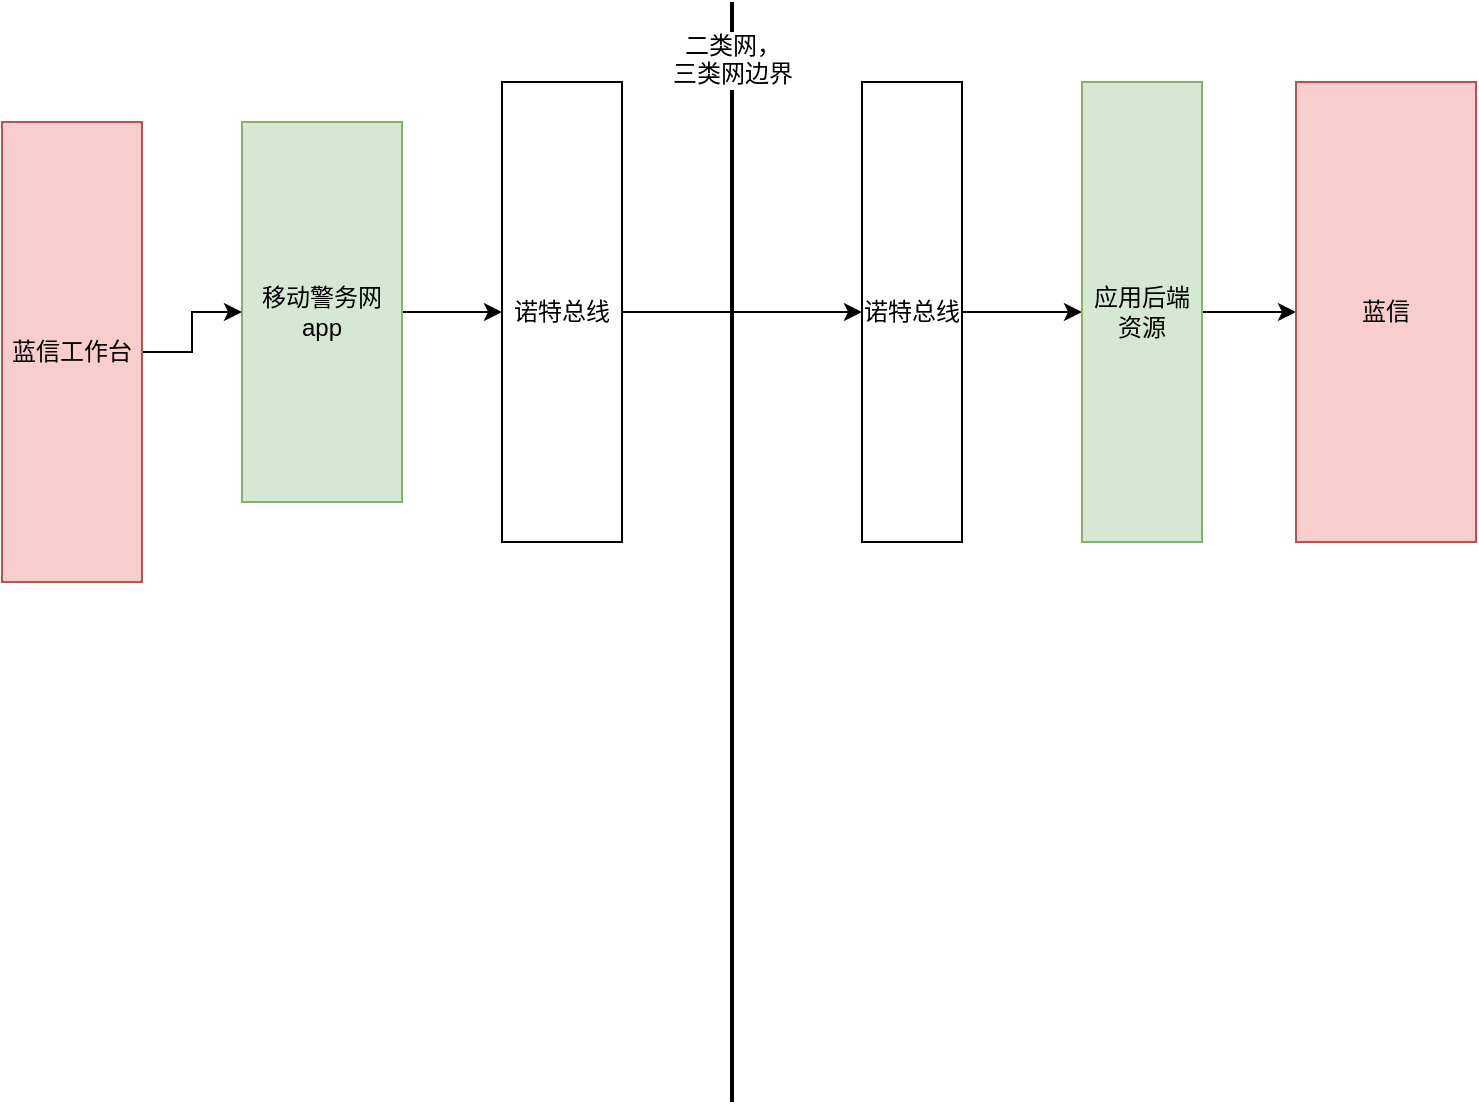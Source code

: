<mxfile version="13.8.0" type="github">
  <diagram id="v87uAr-3PgzYfvqMpKA_" name="Page-1">
    <mxGraphModel dx="1242" dy="672" grid="1" gridSize="10" guides="1" tooltips="1" connect="1" arrows="1" fold="1" page="1" pageScale="1" pageWidth="827" pageHeight="1169" math="0" shadow="0">
      <root>
        <mxCell id="0" />
        <mxCell id="1" parent="0" />
        <mxCell id="WR_h59PlAC_kSV7P3UoJ-6" style="edgeStyle=orthogonalEdgeStyle;rounded=0;orthogonalLoop=1;jettySize=auto;html=1;" parent="1" source="WR_h59PlAC_kSV7P3UoJ-1" target="WR_h59PlAC_kSV7P3UoJ-5" edge="1">
          <mxGeometry relative="1" as="geometry" />
        </mxCell>
        <mxCell id="WR_h59PlAC_kSV7P3UoJ-1" value="移动警务网&lt;br&gt;app" style="rounded=0;whiteSpace=wrap;html=1;fillColor=#d5e8d4;strokeColor=#82b366;" parent="1" vertex="1">
          <mxGeometry x="210" y="90" width="80" height="190" as="geometry" />
        </mxCell>
        <mxCell id="WR_h59PlAC_kSV7P3UoJ-4" value="二类网，&lt;br&gt;三类网边界" style="line;strokeWidth=2;direction=south;html=1;" parent="1" vertex="1">
          <mxGeometry x="450" y="30" width="10" height="550" as="geometry" />
        </mxCell>
        <mxCell id="WR_h59PlAC_kSV7P3UoJ-8" style="edgeStyle=orthogonalEdgeStyle;rounded=0;orthogonalLoop=1;jettySize=auto;html=1;entryX=0;entryY=0.5;entryDx=0;entryDy=0;" parent="1" source="WR_h59PlAC_kSV7P3UoJ-5" target="WR_h59PlAC_kSV7P3UoJ-7" edge="1">
          <mxGeometry relative="1" as="geometry" />
        </mxCell>
        <mxCell id="WR_h59PlAC_kSV7P3UoJ-5" value="诺特总线" style="rounded=0;whiteSpace=wrap;html=1;" parent="1" vertex="1">
          <mxGeometry x="340" y="70" width="60" height="230" as="geometry" />
        </mxCell>
        <mxCell id="WR_h59PlAC_kSV7P3UoJ-10" style="edgeStyle=orthogonalEdgeStyle;rounded=0;orthogonalLoop=1;jettySize=auto;html=1;entryX=0;entryY=0.5;entryDx=0;entryDy=0;" parent="1" source="WR_h59PlAC_kSV7P3UoJ-7" target="WR_h59PlAC_kSV7P3UoJ-9" edge="1">
          <mxGeometry relative="1" as="geometry" />
        </mxCell>
        <mxCell id="WR_h59PlAC_kSV7P3UoJ-7" value="诺特总线" style="rounded=0;whiteSpace=wrap;html=1;" parent="1" vertex="1">
          <mxGeometry x="520" y="70" width="50" height="230" as="geometry" />
        </mxCell>
        <mxCell id="WR_h59PlAC_kSV7P3UoJ-12" style="edgeStyle=orthogonalEdgeStyle;rounded=0;orthogonalLoop=1;jettySize=auto;html=1;" parent="1" source="WR_h59PlAC_kSV7P3UoJ-9" target="WR_h59PlAC_kSV7P3UoJ-11" edge="1">
          <mxGeometry relative="1" as="geometry" />
        </mxCell>
        <mxCell id="WR_h59PlAC_kSV7P3UoJ-9" value="应用后端资源" style="rounded=0;whiteSpace=wrap;html=1;fillColor=#d5e8d4;strokeColor=#82b366;" parent="1" vertex="1">
          <mxGeometry x="630" y="70" width="60" height="230" as="geometry" />
        </mxCell>
        <mxCell id="WR_h59PlAC_kSV7P3UoJ-11" value="蓝信" style="rounded=0;whiteSpace=wrap;html=1;fillColor=#f8cecc;strokeColor=#b85450;" parent="1" vertex="1">
          <mxGeometry x="737" y="70" width="90" height="230" as="geometry" />
        </mxCell>
        <mxCell id="Eb5daNgFSaHGp3GrH8q1-3" style="edgeStyle=orthogonalEdgeStyle;rounded=0;orthogonalLoop=1;jettySize=auto;html=1;" edge="1" parent="1" source="Eb5daNgFSaHGp3GrH8q1-2" target="WR_h59PlAC_kSV7P3UoJ-1">
          <mxGeometry relative="1" as="geometry" />
        </mxCell>
        <mxCell id="Eb5daNgFSaHGp3GrH8q1-2" value="蓝信工作台" style="rounded=0;whiteSpace=wrap;html=1;fillColor=#f8cecc;strokeColor=#b85450;" vertex="1" parent="1">
          <mxGeometry x="90" y="90" width="70" height="230" as="geometry" />
        </mxCell>
      </root>
    </mxGraphModel>
  </diagram>
</mxfile>
